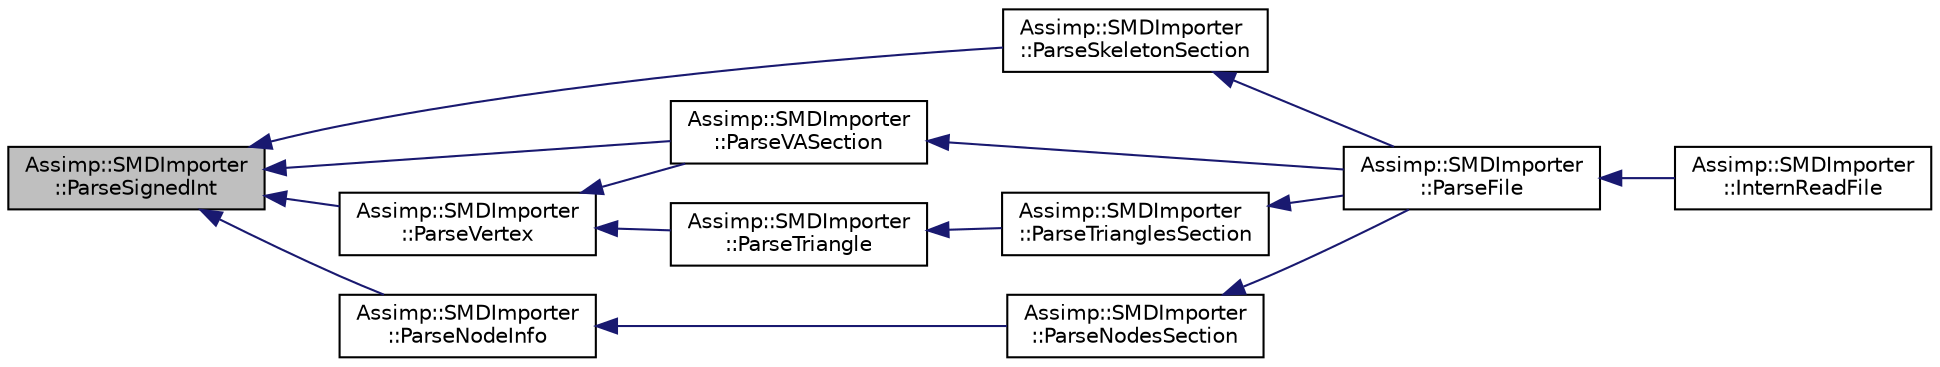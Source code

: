 digraph "Assimp::SMDImporter::ParseSignedInt"
{
  edge [fontname="Helvetica",fontsize="10",labelfontname="Helvetica",labelfontsize="10"];
  node [fontname="Helvetica",fontsize="10",shape=record];
  rankdir="LR";
  Node1 [label="Assimp::SMDImporter\l::ParseSignedInt",height=0.2,width=0.4,color="black", fillcolor="grey75", style="filled", fontcolor="black"];
  Node1 -> Node2 [dir="back",color="midnightblue",fontsize="10",style="solid"];
  Node2 [label="Assimp::SMDImporter\l::ParseVASection",height=0.2,width=0.4,color="black", fillcolor="white", style="filled",URL="$class_assimp_1_1_s_m_d_importer.html#a735002509fc018d5fd3efb81c21da1d2"];
  Node2 -> Node3 [dir="back",color="midnightblue",fontsize="10",style="solid"];
  Node3 [label="Assimp::SMDImporter\l::ParseFile",height=0.2,width=0.4,color="black", fillcolor="white", style="filled",URL="$class_assimp_1_1_s_m_d_importer.html#a4075b3c88e26fa5d812dee09c4021223"];
  Node3 -> Node4 [dir="back",color="midnightblue",fontsize="10",style="solid"];
  Node4 [label="Assimp::SMDImporter\l::InternReadFile",height=0.2,width=0.4,color="black", fillcolor="white", style="filled",URL="$class_assimp_1_1_s_m_d_importer.html#a4f1ad132927d8077a231228223b392eb"];
  Node1 -> Node5 [dir="back",color="midnightblue",fontsize="10",style="solid"];
  Node5 [label="Assimp::SMDImporter\l::ParseSkeletonSection",height=0.2,width=0.4,color="black", fillcolor="white", style="filled",URL="$class_assimp_1_1_s_m_d_importer.html#af68b8664e8e3ed61c3feb4a6a51ae912"];
  Node5 -> Node3 [dir="back",color="midnightblue",fontsize="10",style="solid"];
  Node1 -> Node6 [dir="back",color="midnightblue",fontsize="10",style="solid"];
  Node6 [label="Assimp::SMDImporter\l::ParseNodeInfo",height=0.2,width=0.4,color="black", fillcolor="white", style="filled",URL="$class_assimp_1_1_s_m_d_importer.html#a918fc8e35627d7186f21ef000049df07"];
  Node6 -> Node7 [dir="back",color="midnightblue",fontsize="10",style="solid"];
  Node7 [label="Assimp::SMDImporter\l::ParseNodesSection",height=0.2,width=0.4,color="black", fillcolor="white", style="filled",URL="$class_assimp_1_1_s_m_d_importer.html#a25a905bb3aeb4b3768386ef44a7a4ce1"];
  Node7 -> Node3 [dir="back",color="midnightblue",fontsize="10",style="solid"];
  Node1 -> Node8 [dir="back",color="midnightblue",fontsize="10",style="solid"];
  Node8 [label="Assimp::SMDImporter\l::ParseVertex",height=0.2,width=0.4,color="black", fillcolor="white", style="filled",URL="$class_assimp_1_1_s_m_d_importer.html#ad6228e5d706032985118ea4dc4ee1ed4"];
  Node8 -> Node2 [dir="back",color="midnightblue",fontsize="10",style="solid"];
  Node8 -> Node9 [dir="back",color="midnightblue",fontsize="10",style="solid"];
  Node9 [label="Assimp::SMDImporter\l::ParseTriangle",height=0.2,width=0.4,color="black", fillcolor="white", style="filled",URL="$class_assimp_1_1_s_m_d_importer.html#a220c7c5a0c1014fa47c18a2d92a17791"];
  Node9 -> Node10 [dir="back",color="midnightblue",fontsize="10",style="solid"];
  Node10 [label="Assimp::SMDImporter\l::ParseTrianglesSection",height=0.2,width=0.4,color="black", fillcolor="white", style="filled",URL="$class_assimp_1_1_s_m_d_importer.html#a0dd80205c4b35fbade3d38da409c8738"];
  Node10 -> Node3 [dir="back",color="midnightblue",fontsize="10",style="solid"];
}
